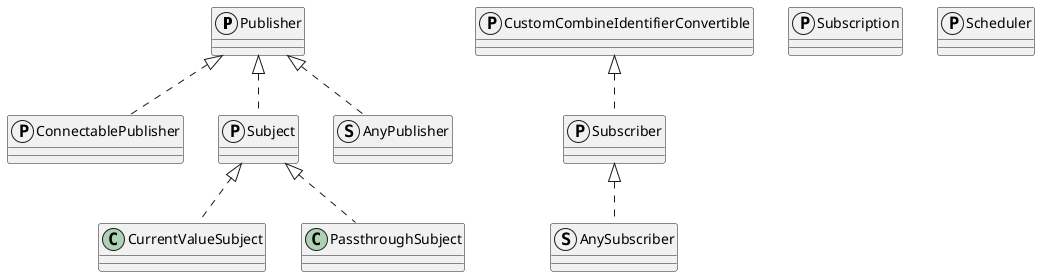 @startuml

protocol Publisher

protocol ConnectablePublisher

protocol CustomCombineIdentifierConvertible

protocol Subscriber
protocol Subscription

protocol Subject

protocol Scheduler

struct AnyPublisher
struct AnySubscriber

class CurrentValueSubject
class PassthroughSubject

Publisher <|.. ConnectablePublisher
Publisher <|.. Subject
Publisher <|.. AnyPublisher

CustomCombineIdentifierConvertible <|..Subscriber

Subscriber <|.. AnySubscriber

Subject <|.. CurrentValueSubject
Subject <|.. PassthroughSubject

@enduml
